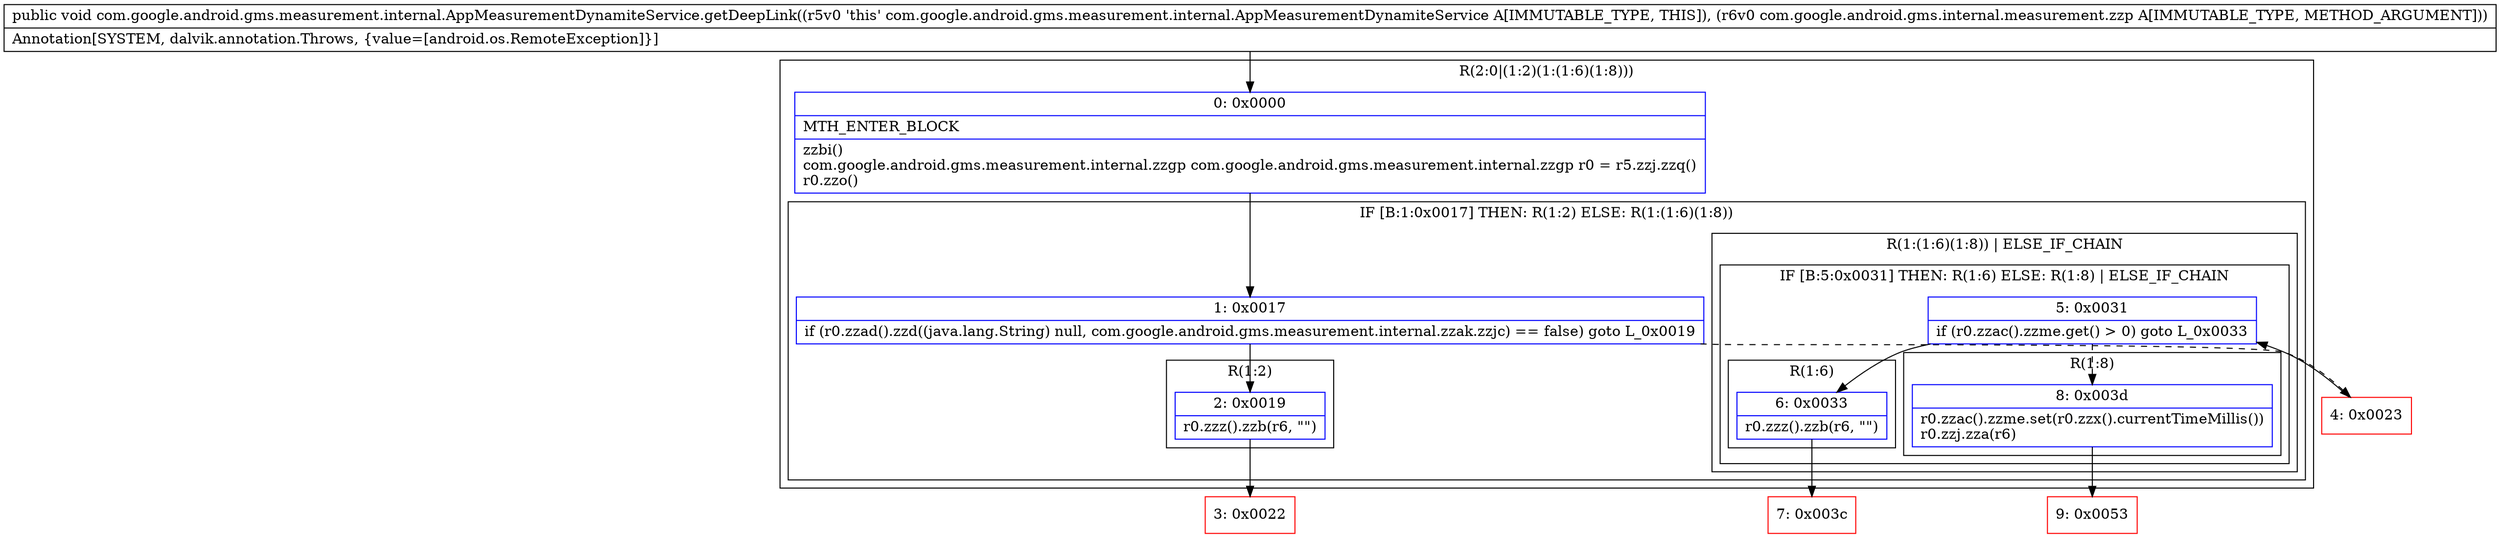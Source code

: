 digraph "CFG forcom.google.android.gms.measurement.internal.AppMeasurementDynamiteService.getDeepLink(Lcom\/google\/android\/gms\/internal\/measurement\/zzp;)V" {
subgraph cluster_Region_1760483777 {
label = "R(2:0|(1:2)(1:(1:6)(1:8)))";
node [shape=record,color=blue];
Node_0 [shape=record,label="{0\:\ 0x0000|MTH_ENTER_BLOCK\l|zzbi()\lcom.google.android.gms.measurement.internal.zzgp com.google.android.gms.measurement.internal.zzgp r0 = r5.zzj.zzq()\lr0.zzo()\l}"];
subgraph cluster_IfRegion_1883389800 {
label = "IF [B:1:0x0017] THEN: R(1:2) ELSE: R(1:(1:6)(1:8))";
node [shape=record,color=blue];
Node_1 [shape=record,label="{1\:\ 0x0017|if (r0.zzad().zzd((java.lang.String) null, com.google.android.gms.measurement.internal.zzak.zzjc) == false) goto L_0x0019\l}"];
subgraph cluster_Region_70977177 {
label = "R(1:2)";
node [shape=record,color=blue];
Node_2 [shape=record,label="{2\:\ 0x0019|r0.zzz().zzb(r6, \"\")\l}"];
}
subgraph cluster_Region_972695265 {
label = "R(1:(1:6)(1:8)) | ELSE_IF_CHAIN\l";
node [shape=record,color=blue];
subgraph cluster_IfRegion_1273549270 {
label = "IF [B:5:0x0031] THEN: R(1:6) ELSE: R(1:8) | ELSE_IF_CHAIN\l";
node [shape=record,color=blue];
Node_5 [shape=record,label="{5\:\ 0x0031|if (r0.zzac().zzme.get() \> 0) goto L_0x0033\l}"];
subgraph cluster_Region_1440098747 {
label = "R(1:6)";
node [shape=record,color=blue];
Node_6 [shape=record,label="{6\:\ 0x0033|r0.zzz().zzb(r6, \"\")\l}"];
}
subgraph cluster_Region_881779990 {
label = "R(1:8)";
node [shape=record,color=blue];
Node_8 [shape=record,label="{8\:\ 0x003d|r0.zzac().zzme.set(r0.zzx().currentTimeMillis())\lr0.zzj.zza(r6)\l}"];
}
}
}
}
}
Node_3 [shape=record,color=red,label="{3\:\ 0x0022}"];
Node_4 [shape=record,color=red,label="{4\:\ 0x0023}"];
Node_7 [shape=record,color=red,label="{7\:\ 0x003c}"];
Node_9 [shape=record,color=red,label="{9\:\ 0x0053}"];
MethodNode[shape=record,label="{public void com.google.android.gms.measurement.internal.AppMeasurementDynamiteService.getDeepLink((r5v0 'this' com.google.android.gms.measurement.internal.AppMeasurementDynamiteService A[IMMUTABLE_TYPE, THIS]), (r6v0 com.google.android.gms.internal.measurement.zzp A[IMMUTABLE_TYPE, METHOD_ARGUMENT]))  | Annotation[SYSTEM, dalvik.annotation.Throws, \{value=[android.os.RemoteException]\}]\l}"];
MethodNode -> Node_0;
Node_0 -> Node_1;
Node_1 -> Node_2;
Node_1 -> Node_4[style=dashed];
Node_2 -> Node_3;
Node_5 -> Node_6;
Node_5 -> Node_8[style=dashed];
Node_6 -> Node_7;
Node_8 -> Node_9;
Node_4 -> Node_5;
}

